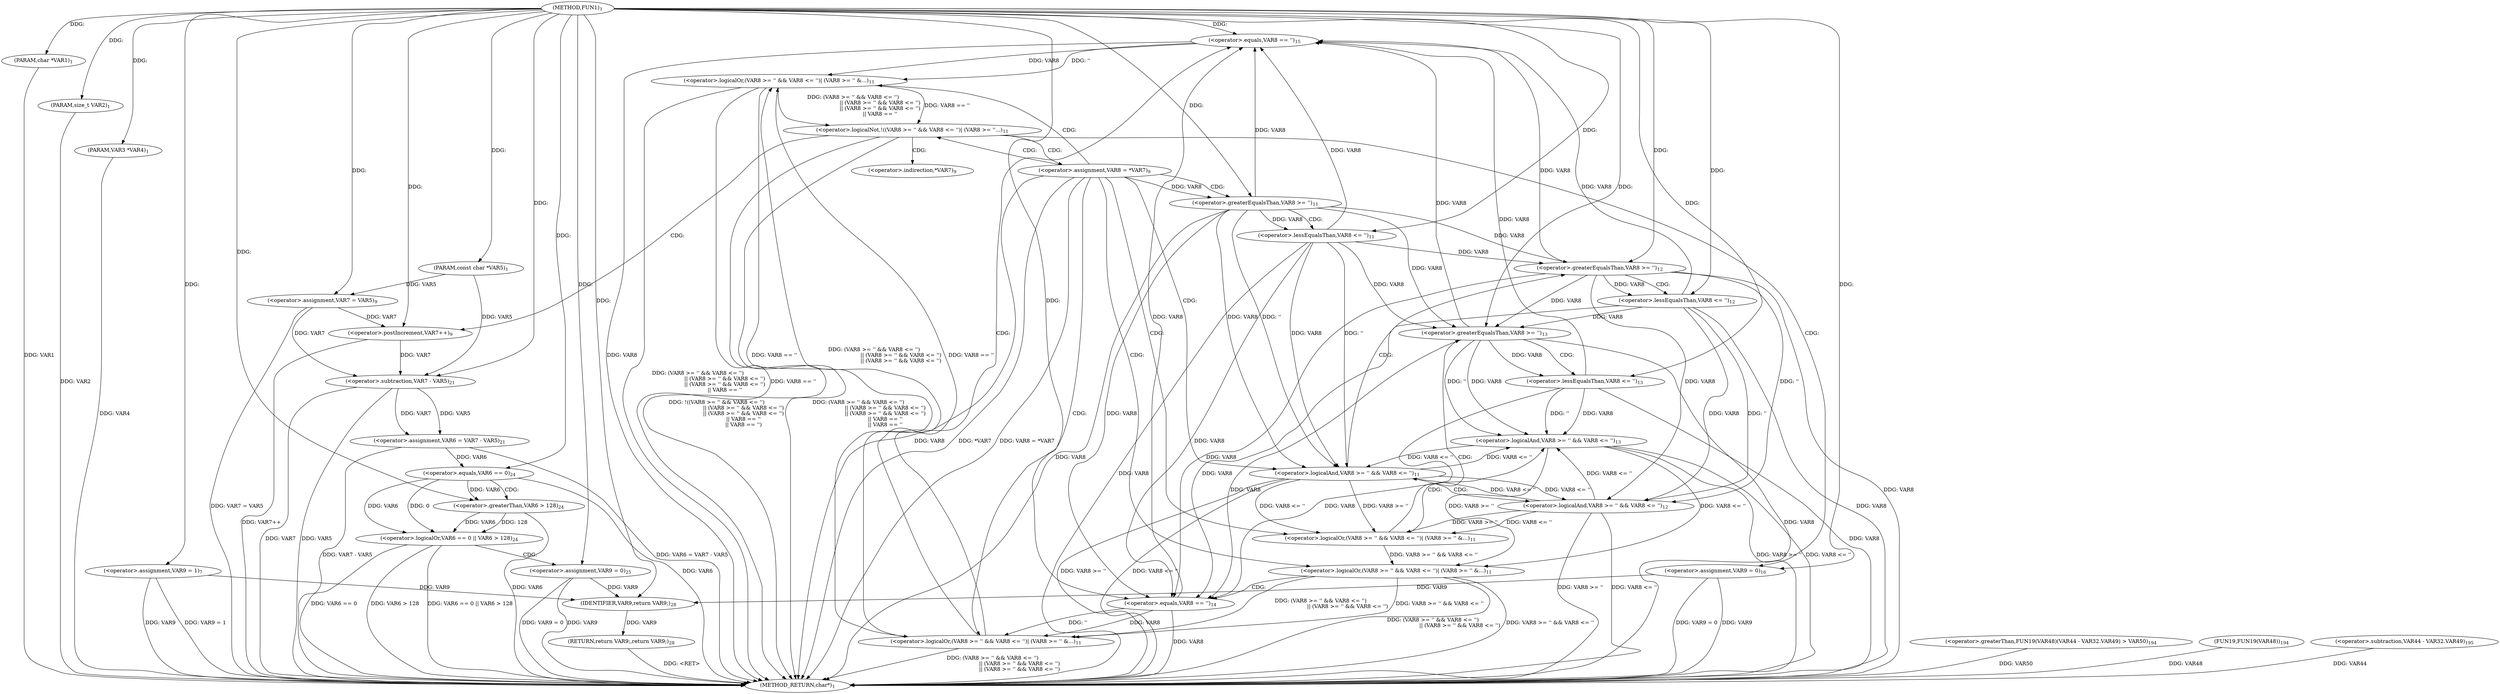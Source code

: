 digraph "FUN1" {  
"8" [label = <(METHOD,FUN1)<SUB>1</SUB>> ]
"261" [label = <(METHOD_RETURN,char*)<SUB>1</SUB>> ]
"9" [label = <(PARAM,char *VAR1)<SUB>1</SUB>> ]
"10" [label = <(PARAM,size_t VAR2)<SUB>1</SUB>> ]
"11" [label = <(PARAM,VAR3 *VAR4)<SUB>1</SUB>> ]
"12" [label = <(PARAM,const char *VAR5)<SUB>1</SUB>> ]
"19" [label = <(&lt;operator&gt;.assignment,VAR9 = 1)<SUB>7</SUB>> ]
"72" [label = <(&lt;operator&gt;.assignment,VAR6 = VAR7 - VAR5)<SUB>21</SUB>> ]
"89" [label = <(RETURN,return VAR9;,return VAR9;)<SUB>28</SUB>> ]
"251" [label = <(&lt;operator&gt;.greaterThan,FUN19(VAR48)
						(VAR44 - VAR32.VAR49) &gt; VAR50)<SUB>194</SUB>> ]
"27" [label = <(&lt;operator&gt;.assignment,VAR8 = *VAR7)<SUB>9</SUB>> ]
"31" [label = <(&lt;operator&gt;.postIncrement,VAR7++)<SUB>9</SUB>> ]
"78" [label = <(&lt;operator&gt;.logicalOr,VAR6 == 0 || VAR6 &gt; 128)<SUB>24</SUB>> ]
"90" [label = <(IDENTIFIER,VAR9,return VAR9;)<SUB>28</SUB>> ]
"24" [label = <(&lt;operator&gt;.assignment,VAR7 = VAR5)<SUB>9</SUB>> ]
"74" [label = <(&lt;operator&gt;.subtraction,VAR7 - VAR5)<SUB>21</SUB>> ]
"86" [label = <(&lt;operator&gt;.assignment,VAR9 = 0)<SUB>25</SUB>> ]
"253" [label = <(FUN19,FUN19(VAR48))<SUB>194</SUB>> ]
"255" [label = <(&lt;operator&gt;.subtraction,VAR44 - VAR32.VAR49)<SUB>195</SUB>> ]
"35" [label = <(&lt;operator&gt;.logicalNot,!((VAR8 &gt;= '' &amp;&amp; VAR8 &lt;= '')
| (VAR8 &gt;= ''...)<SUB>11</SUB>> ]
"79" [label = <(&lt;operator&gt;.equals,VAR6 == 0)<SUB>24</SUB>> ]
"82" [label = <(&lt;operator&gt;.greaterThan,VAR6 &gt; 128)<SUB>24</SUB>> ]
"68" [label = <(&lt;operator&gt;.assignment,VAR9 = 0)<SUB>16</SUB>> ]
"36" [label = <(&lt;operator&gt;.logicalOr,(VAR8 &gt;= '' &amp;&amp; VAR8 &lt;= '')
| (VAR8 &gt;= '' &amp;...)<SUB>11</SUB>> ]
"37" [label = <(&lt;operator&gt;.logicalOr,(VAR8 &gt;= '' &amp;&amp; VAR8 &lt;= '')
| (VAR8 &gt;= '' &amp;...)<SUB>11</SUB>> ]
"64" [label = <(&lt;operator&gt;.equals,VAR8 == '')<SUB>15</SUB>> ]
"38" [label = <(&lt;operator&gt;.logicalOr,(VAR8 &gt;= '' &amp;&amp; VAR8 &lt;= '')
| (VAR8 &gt;= '' &amp;...)<SUB>11</SUB>> ]
"61" [label = <(&lt;operator&gt;.equals,VAR8 == '')<SUB>14</SUB>> ]
"39" [label = <(&lt;operator&gt;.logicalOr,(VAR8 &gt;= '' &amp;&amp; VAR8 &lt;= '')
| (VAR8 &gt;= '' &amp;...)<SUB>11</SUB>> ]
"54" [label = <(&lt;operator&gt;.logicalAnd,VAR8 &gt;= '' &amp;&amp; VAR8 &lt;= '')<SUB>13</SUB>> ]
"40" [label = <(&lt;operator&gt;.logicalAnd,VAR8 &gt;= '' &amp;&amp; VAR8 &lt;= '')<SUB>11</SUB>> ]
"47" [label = <(&lt;operator&gt;.logicalAnd,VAR8 &gt;= '' &amp;&amp; VAR8 &lt;= '')<SUB>12</SUB>> ]
"55" [label = <(&lt;operator&gt;.greaterEqualsThan,VAR8 &gt;= '')<SUB>13</SUB>> ]
"58" [label = <(&lt;operator&gt;.lessEqualsThan,VAR8 &lt;= '')<SUB>13</SUB>> ]
"41" [label = <(&lt;operator&gt;.greaterEqualsThan,VAR8 &gt;= '')<SUB>11</SUB>> ]
"44" [label = <(&lt;operator&gt;.lessEqualsThan,VAR8 &lt;= '')<SUB>11</SUB>> ]
"48" [label = <(&lt;operator&gt;.greaterEqualsThan,VAR8 &gt;= '')<SUB>12</SUB>> ]
"51" [label = <(&lt;operator&gt;.lessEqualsThan,VAR8 &lt;= '')<SUB>12</SUB>> ]
"29" [label = <(&lt;operator&gt;.indirection,*VAR7)<SUB>9</SUB>> ]
  "89" -> "261"  [ label = "DDG: &lt;RET&gt;"] 
  "9" -> "261"  [ label = "DDG: VAR1"] 
  "10" -> "261"  [ label = "DDG: VAR2"] 
  "11" -> "261"  [ label = "DDG: VAR4"] 
  "19" -> "261"  [ label = "DDG: VAR9"] 
  "19" -> "261"  [ label = "DDG: VAR9 = 1"] 
  "24" -> "261"  [ label = "DDG: VAR7 = VAR5"] 
  "27" -> "261"  [ label = "DDG: VAR8"] 
  "27" -> "261"  [ label = "DDG: *VAR7"] 
  "27" -> "261"  [ label = "DDG: VAR8 = *VAR7"] 
  "41" -> "261"  [ label = "DDG: VAR8"] 
  "40" -> "261"  [ label = "DDG: VAR8 &gt;= ''"] 
  "44" -> "261"  [ label = "DDG: VAR8"] 
  "40" -> "261"  [ label = "DDG: VAR8 &lt;= ''"] 
  "48" -> "261"  [ label = "DDG: VAR8"] 
  "47" -> "261"  [ label = "DDG: VAR8 &gt;= ''"] 
  "51" -> "261"  [ label = "DDG: VAR8"] 
  "47" -> "261"  [ label = "DDG: VAR8 &lt;= ''"] 
  "38" -> "261"  [ label = "DDG: (VAR8 &gt;= '' &amp;&amp; VAR8 &lt;= '')
				|| (VAR8 &gt;= '' &amp;&amp; VAR8 &lt;= '')"] 
  "55" -> "261"  [ label = "DDG: VAR8"] 
  "54" -> "261"  [ label = "DDG: VAR8 &gt;= ''"] 
  "58" -> "261"  [ label = "DDG: VAR8"] 
  "54" -> "261"  [ label = "DDG: VAR8 &lt;= ''"] 
  "38" -> "261"  [ label = "DDG: VAR8 &gt;= '' &amp;&amp; VAR8 &lt;= ''"] 
  "37" -> "261"  [ label = "DDG: (VAR8 &gt;= '' &amp;&amp; VAR8 &lt;= '')
				|| (VAR8 &gt;= '' &amp;&amp; VAR8 &lt;= '')
				|| (VAR8 &gt;= '' &amp;&amp; VAR8 &lt;= '')"] 
  "61" -> "261"  [ label = "DDG: VAR8"] 
  "36" -> "261"  [ label = "DDG: (VAR8 &gt;= '' &amp;&amp; VAR8 &lt;= '')
				|| (VAR8 &gt;= '' &amp;&amp; VAR8 &lt;= '')
				|| (VAR8 &gt;= '' &amp;&amp; VAR8 &lt;= '')
				|| VAR8 == ''"] 
  "64" -> "261"  [ label = "DDG: VAR8"] 
  "36" -> "261"  [ label = "DDG: VAR8 == ''"] 
  "35" -> "261"  [ label = "DDG: (VAR8 &gt;= '' &amp;&amp; VAR8 &lt;= '')
				|| (VAR8 &gt;= '' &amp;&amp; VAR8 &lt;= '')
				|| (VAR8 &gt;= '' &amp;&amp; VAR8 &lt;= '')
				|| VAR8 == ''
				|| VAR8 == ''"] 
  "35" -> "261"  [ label = "DDG: !((VAR8 &gt;= '' &amp;&amp; VAR8 &lt;= '')
				|| (VAR8 &gt;= '' &amp;&amp; VAR8 &lt;= '')
				|| (VAR8 &gt;= '' &amp;&amp; VAR8 &lt;= '')
				|| VAR8 == ''
				|| VAR8 == '')"] 
  "31" -> "261"  [ label = "DDG: VAR7++"] 
  "68" -> "261"  [ label = "DDG: VAR9"] 
  "68" -> "261"  [ label = "DDG: VAR9 = 0"] 
  "74" -> "261"  [ label = "DDG: VAR7"] 
  "74" -> "261"  [ label = "DDG: VAR5"] 
  "72" -> "261"  [ label = "DDG: VAR7 - VAR5"] 
  "72" -> "261"  [ label = "DDG: VAR6 = VAR7 - VAR5"] 
  "79" -> "261"  [ label = "DDG: VAR6"] 
  "78" -> "261"  [ label = "DDG: VAR6 == 0"] 
  "82" -> "261"  [ label = "DDG: VAR6"] 
  "78" -> "261"  [ label = "DDG: VAR6 &gt; 128"] 
  "78" -> "261"  [ label = "DDG: VAR6 == 0 || VAR6 &gt; 128"] 
  "86" -> "261"  [ label = "DDG: VAR9"] 
  "86" -> "261"  [ label = "DDG: VAR9 = 0"] 
  "251" -> "261"  [ label = "DDG: VAR50"] 
  "253" -> "261"  [ label = "DDG: VAR48"] 
  "255" -> "261"  [ label = "DDG: VAR44"] 
  "8" -> "9"  [ label = "DDG: "] 
  "8" -> "10"  [ label = "DDG: "] 
  "8" -> "11"  [ label = "DDG: "] 
  "8" -> "12"  [ label = "DDG: "] 
  "8" -> "19"  [ label = "DDG: "] 
  "74" -> "72"  [ label = "DDG: VAR7"] 
  "74" -> "72"  [ label = "DDG: VAR5"] 
  "90" -> "89"  [ label = "DDG: VAR9"] 
  "19" -> "90"  [ label = "DDG: VAR9"] 
  "68" -> "90"  [ label = "DDG: VAR9"] 
  "86" -> "90"  [ label = "DDG: VAR9"] 
  "8" -> "90"  [ label = "DDG: "] 
  "12" -> "24"  [ label = "DDG: VAR5"] 
  "8" -> "24"  [ label = "DDG: "] 
  "24" -> "31"  [ label = "DDG: VAR7"] 
  "8" -> "31"  [ label = "DDG: "] 
  "24" -> "74"  [ label = "DDG: VAR7"] 
  "31" -> "74"  [ label = "DDG: VAR7"] 
  "8" -> "74"  [ label = "DDG: "] 
  "12" -> "74"  [ label = "DDG: VAR5"] 
  "79" -> "78"  [ label = "DDG: VAR6"] 
  "79" -> "78"  [ label = "DDG: 0"] 
  "82" -> "78"  [ label = "DDG: VAR6"] 
  "82" -> "78"  [ label = "DDG: 128"] 
  "8" -> "86"  [ label = "DDG: "] 
  "72" -> "79"  [ label = "DDG: VAR6"] 
  "8" -> "79"  [ label = "DDG: "] 
  "79" -> "82"  [ label = "DDG: VAR6"] 
  "8" -> "82"  [ label = "DDG: "] 
  "36" -> "35"  [ label = "DDG: (VAR8 &gt;= '' &amp;&amp; VAR8 &lt;= '')
				|| (VAR8 &gt;= '' &amp;&amp; VAR8 &lt;= '')
				|| (VAR8 &gt;= '' &amp;&amp; VAR8 &lt;= '')
				|| VAR8 == ''"] 
  "36" -> "35"  [ label = "DDG: VAR8 == ''"] 
  "8" -> "68"  [ label = "DDG: "] 
  "37" -> "36"  [ label = "DDG: (VAR8 &gt;= '' &amp;&amp; VAR8 &lt;= '')
				|| (VAR8 &gt;= '' &amp;&amp; VAR8 &lt;= '')
				|| (VAR8 &gt;= '' &amp;&amp; VAR8 &lt;= '')"] 
  "37" -> "36"  [ label = "DDG: VAR8 == ''"] 
  "64" -> "36"  [ label = "DDG: VAR8"] 
  "64" -> "36"  [ label = "DDG: ''"] 
  "38" -> "37"  [ label = "DDG: (VAR8 &gt;= '' &amp;&amp; VAR8 &lt;= '')
				|| (VAR8 &gt;= '' &amp;&amp; VAR8 &lt;= '')"] 
  "38" -> "37"  [ label = "DDG: VAR8 &gt;= '' &amp;&amp; VAR8 &lt;= ''"] 
  "36" -> "37"  [ label = "DDG: VAR8 == ''"] 
  "61" -> "37"  [ label = "DDG: VAR8"] 
  "61" -> "37"  [ label = "DDG: ''"] 
  "41" -> "64"  [ label = "DDG: VAR8"] 
  "44" -> "64"  [ label = "DDG: VAR8"] 
  "48" -> "64"  [ label = "DDG: VAR8"] 
  "51" -> "64"  [ label = "DDG: VAR8"] 
  "55" -> "64"  [ label = "DDG: VAR8"] 
  "58" -> "64"  [ label = "DDG: VAR8"] 
  "61" -> "64"  [ label = "DDG: VAR8"] 
  "8" -> "64"  [ label = "DDG: "] 
  "39" -> "38"  [ label = "DDG: VAR8 &gt;= '' &amp;&amp; VAR8 &lt;= ''"] 
  "54" -> "38"  [ label = "DDG: VAR8 &gt;= ''"] 
  "54" -> "38"  [ label = "DDG: VAR8 &lt;= ''"] 
  "41" -> "61"  [ label = "DDG: VAR8"] 
  "44" -> "61"  [ label = "DDG: VAR8"] 
  "48" -> "61"  [ label = "DDG: VAR8"] 
  "51" -> "61"  [ label = "DDG: VAR8"] 
  "55" -> "61"  [ label = "DDG: VAR8"] 
  "58" -> "61"  [ label = "DDG: VAR8"] 
  "8" -> "61"  [ label = "DDG: "] 
  "40" -> "39"  [ label = "DDG: VAR8 &gt;= ''"] 
  "40" -> "39"  [ label = "DDG: VAR8 &lt;= ''"] 
  "47" -> "39"  [ label = "DDG: VAR8 &gt;= ''"] 
  "47" -> "39"  [ label = "DDG: VAR8 &lt;= ''"] 
  "55" -> "54"  [ label = "DDG: VAR8"] 
  "55" -> "54"  [ label = "DDG: ''"] 
  "40" -> "54"  [ label = "DDG: VAR8 &lt;= ''"] 
  "47" -> "54"  [ label = "DDG: VAR8 &lt;= ''"] 
  "58" -> "54"  [ label = "DDG: VAR8"] 
  "58" -> "54"  [ label = "DDG: ''"] 
  "41" -> "40"  [ label = "DDG: VAR8"] 
  "41" -> "40"  [ label = "DDG: ''"] 
  "44" -> "40"  [ label = "DDG: VAR8"] 
  "44" -> "40"  [ label = "DDG: ''"] 
  "47" -> "40"  [ label = "DDG: VAR8 &lt;= ''"] 
  "54" -> "40"  [ label = "DDG: VAR8 &lt;= ''"] 
  "48" -> "47"  [ label = "DDG: VAR8"] 
  "48" -> "47"  [ label = "DDG: ''"] 
  "40" -> "47"  [ label = "DDG: VAR8 &lt;= ''"] 
  "51" -> "47"  [ label = "DDG: VAR8"] 
  "51" -> "47"  [ label = "DDG: ''"] 
  "41" -> "55"  [ label = "DDG: VAR8"] 
  "44" -> "55"  [ label = "DDG: VAR8"] 
  "48" -> "55"  [ label = "DDG: VAR8"] 
  "51" -> "55"  [ label = "DDG: VAR8"] 
  "8" -> "55"  [ label = "DDG: "] 
  "55" -> "58"  [ label = "DDG: VAR8"] 
  "8" -> "58"  [ label = "DDG: "] 
  "27" -> "41"  [ label = "DDG: VAR8"] 
  "8" -> "41"  [ label = "DDG: "] 
  "41" -> "44"  [ label = "DDG: VAR8"] 
  "8" -> "44"  [ label = "DDG: "] 
  "41" -> "48"  [ label = "DDG: VAR8"] 
  "44" -> "48"  [ label = "DDG: VAR8"] 
  "8" -> "48"  [ label = "DDG: "] 
  "48" -> "51"  [ label = "DDG: VAR8"] 
  "8" -> "51"  [ label = "DDG: "] 
  "27" -> "37"  [ label = "CDG: "] 
  "27" -> "38"  [ label = "CDG: "] 
  "27" -> "40"  [ label = "CDG: "] 
  "27" -> "35"  [ label = "CDG: "] 
  "27" -> "36"  [ label = "CDG: "] 
  "27" -> "41"  [ label = "CDG: "] 
  "27" -> "39"  [ label = "CDG: "] 
  "78" -> "86"  [ label = "CDG: "] 
  "79" -> "82"  [ label = "CDG: "] 
  "35" -> "68"  [ label = "CDG: "] 
  "35" -> "27"  [ label = "CDG: "] 
  "35" -> "29"  [ label = "CDG: "] 
  "35" -> "31"  [ label = "CDG: "] 
  "37" -> "64"  [ label = "CDG: "] 
  "38" -> "61"  [ label = "CDG: "] 
  "39" -> "54"  [ label = "CDG: "] 
  "39" -> "55"  [ label = "CDG: "] 
  "40" -> "47"  [ label = "CDG: "] 
  "40" -> "48"  [ label = "CDG: "] 
  "55" -> "58"  [ label = "CDG: "] 
  "41" -> "44"  [ label = "CDG: "] 
  "48" -> "51"  [ label = "CDG: "] 
}
